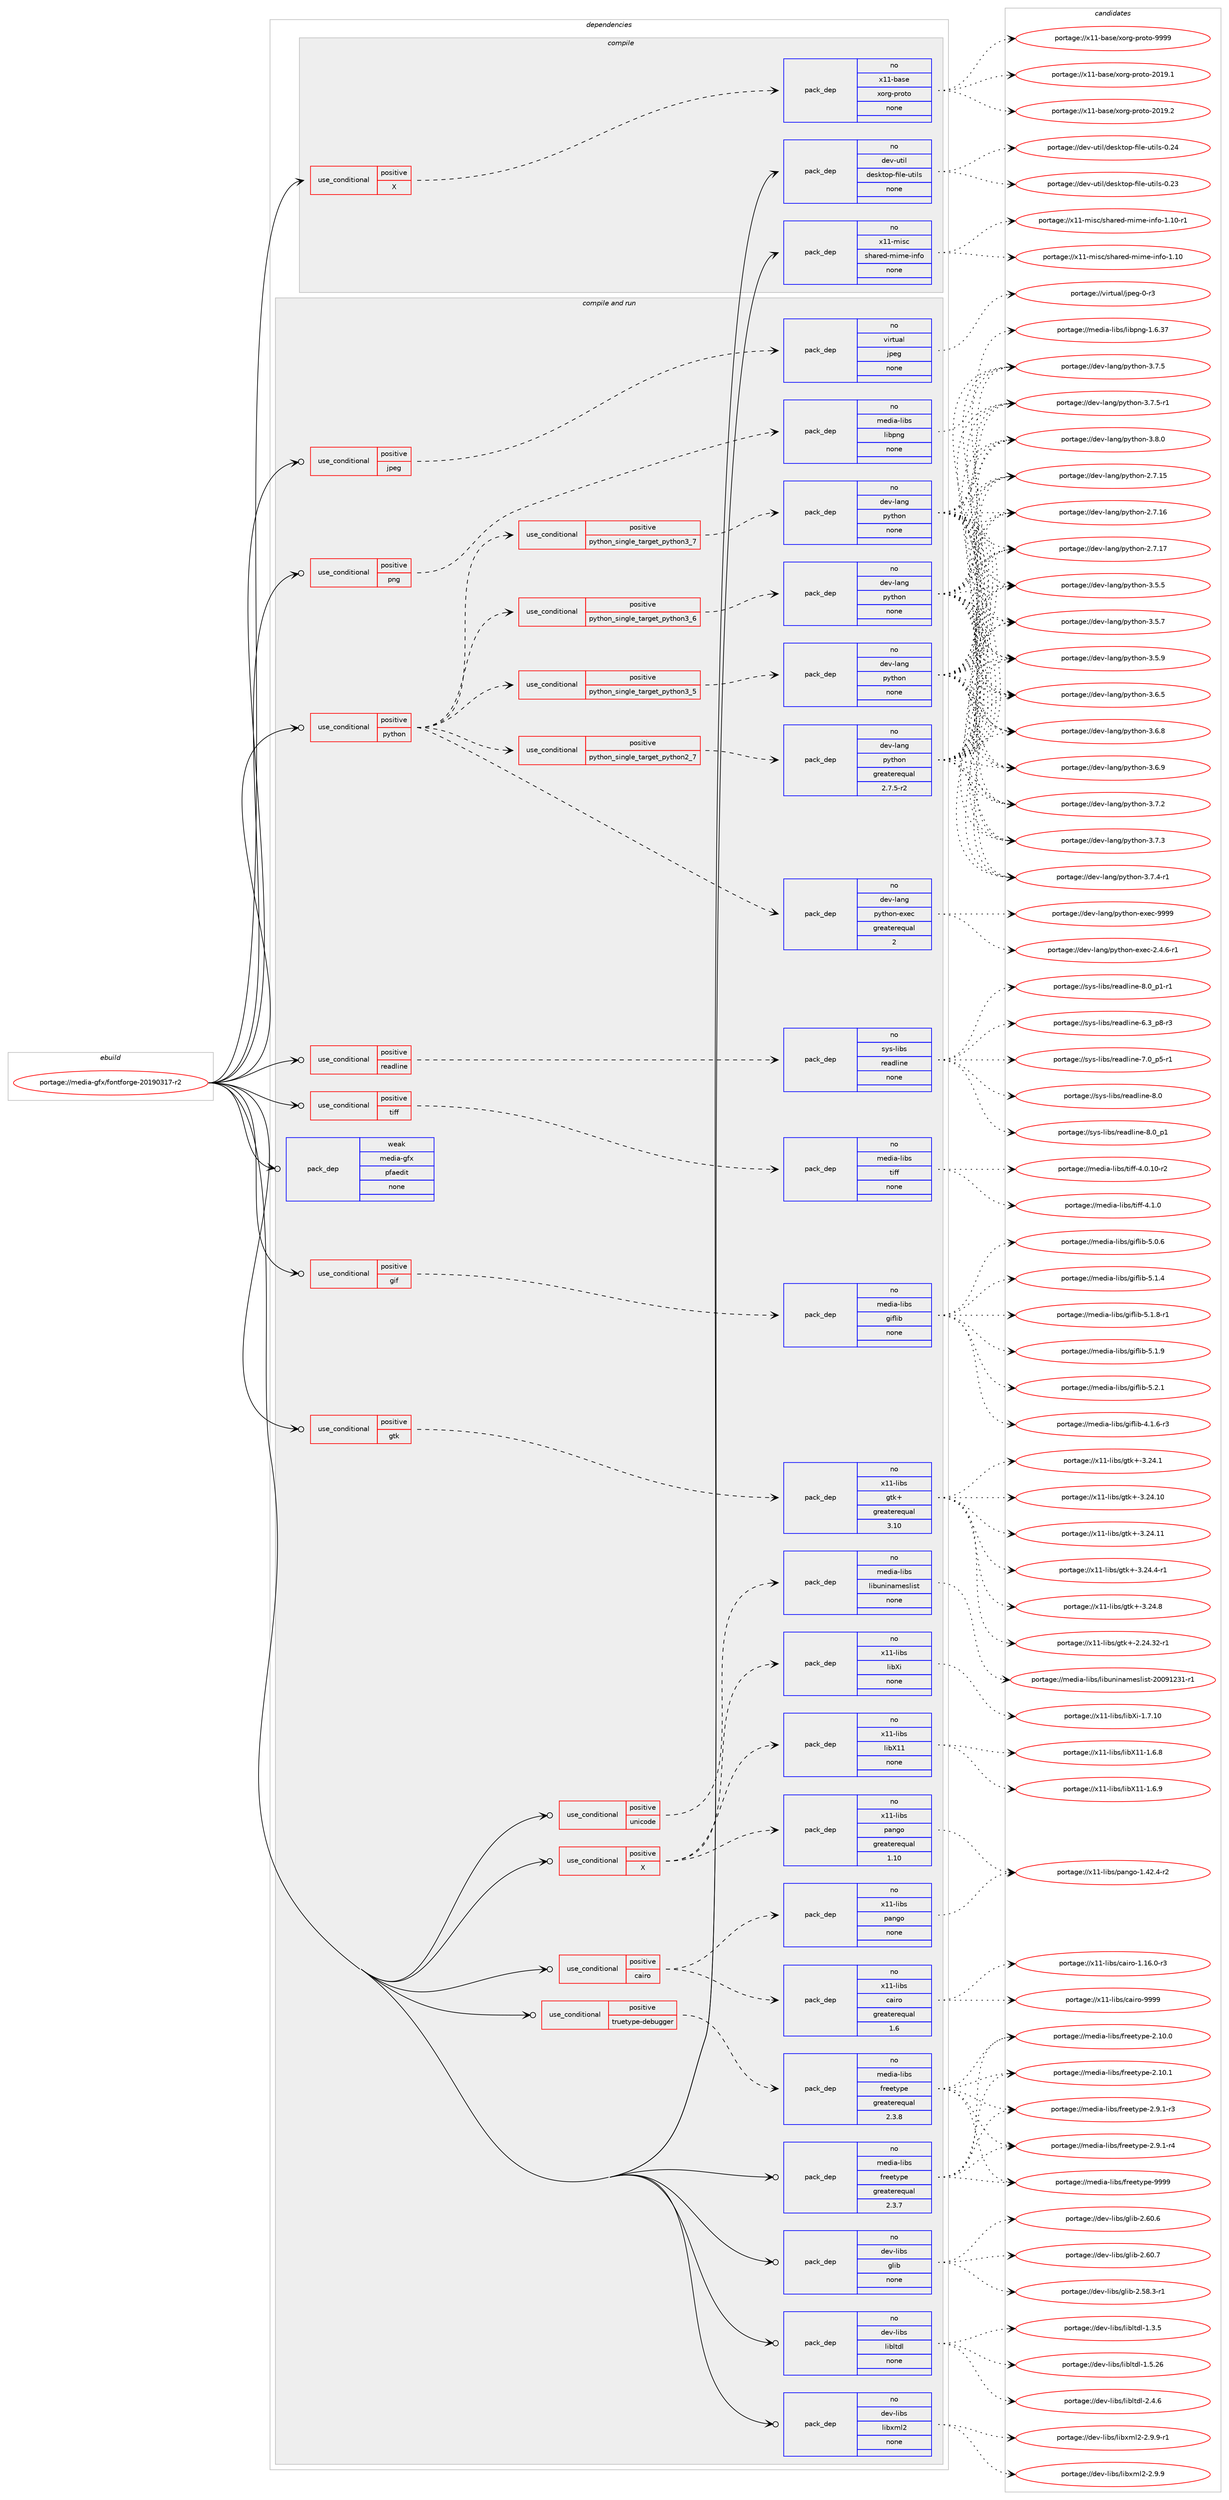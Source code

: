 digraph prolog {

# *************
# Graph options
# *************

newrank=true;
concentrate=true;
compound=true;
graph [rankdir=LR,fontname=Helvetica,fontsize=10,ranksep=1.5];#, ranksep=2.5, nodesep=0.2];
edge  [arrowhead=vee];
node  [fontname=Helvetica,fontsize=10];

# **********
# The ebuild
# **********

subgraph cluster_leftcol {
color=gray;
rank=same;
label=<<i>ebuild</i>>;
id [label="portage://media-gfx/fontforge-20190317-r2", color=red, width=4, href="../media-gfx/fontforge-20190317-r2.svg"];
}

# ****************
# The dependencies
# ****************

subgraph cluster_midcol {
color=gray;
label=<<i>dependencies</i>>;
subgraph cluster_compile {
fillcolor="#eeeeee";
style=filled;
label=<<i>compile</i>>;
subgraph cond78165 {
dependency312455 [label=<<TABLE BORDER="0" CELLBORDER="1" CELLSPACING="0" CELLPADDING="4"><TR><TD ROWSPAN="3" CELLPADDING="10">use_conditional</TD></TR><TR><TD>positive</TD></TR><TR><TD>X</TD></TR></TABLE>>, shape=none, color=red];
subgraph pack229246 {
dependency312456 [label=<<TABLE BORDER="0" CELLBORDER="1" CELLSPACING="0" CELLPADDING="4" WIDTH="220"><TR><TD ROWSPAN="6" CELLPADDING="30">pack_dep</TD></TR><TR><TD WIDTH="110">no</TD></TR><TR><TD>x11-base</TD></TR><TR><TD>xorg-proto</TD></TR><TR><TD>none</TD></TR><TR><TD></TD></TR></TABLE>>, shape=none, color=blue];
}
dependency312455:e -> dependency312456:w [weight=20,style="dashed",arrowhead="vee"];
}
id:e -> dependency312455:w [weight=20,style="solid",arrowhead="vee"];
subgraph pack229247 {
dependency312457 [label=<<TABLE BORDER="0" CELLBORDER="1" CELLSPACING="0" CELLPADDING="4" WIDTH="220"><TR><TD ROWSPAN="6" CELLPADDING="30">pack_dep</TD></TR><TR><TD WIDTH="110">no</TD></TR><TR><TD>dev-util</TD></TR><TR><TD>desktop-file-utils</TD></TR><TR><TD>none</TD></TR><TR><TD></TD></TR></TABLE>>, shape=none, color=blue];
}
id:e -> dependency312457:w [weight=20,style="solid",arrowhead="vee"];
subgraph pack229248 {
dependency312458 [label=<<TABLE BORDER="0" CELLBORDER="1" CELLSPACING="0" CELLPADDING="4" WIDTH="220"><TR><TD ROWSPAN="6" CELLPADDING="30">pack_dep</TD></TR><TR><TD WIDTH="110">no</TD></TR><TR><TD>x11-misc</TD></TR><TR><TD>shared-mime-info</TD></TR><TR><TD>none</TD></TR><TR><TD></TD></TR></TABLE>>, shape=none, color=blue];
}
id:e -> dependency312458:w [weight=20,style="solid",arrowhead="vee"];
}
subgraph cluster_compileandrun {
fillcolor="#eeeeee";
style=filled;
label=<<i>compile and run</i>>;
subgraph cond78166 {
dependency312459 [label=<<TABLE BORDER="0" CELLBORDER="1" CELLSPACING="0" CELLPADDING="4"><TR><TD ROWSPAN="3" CELLPADDING="10">use_conditional</TD></TR><TR><TD>positive</TD></TR><TR><TD>X</TD></TR></TABLE>>, shape=none, color=red];
subgraph pack229249 {
dependency312460 [label=<<TABLE BORDER="0" CELLBORDER="1" CELLSPACING="0" CELLPADDING="4" WIDTH="220"><TR><TD ROWSPAN="6" CELLPADDING="30">pack_dep</TD></TR><TR><TD WIDTH="110">no</TD></TR><TR><TD>x11-libs</TD></TR><TR><TD>libX11</TD></TR><TR><TD>none</TD></TR><TR><TD></TD></TR></TABLE>>, shape=none, color=blue];
}
dependency312459:e -> dependency312460:w [weight=20,style="dashed",arrowhead="vee"];
subgraph pack229250 {
dependency312461 [label=<<TABLE BORDER="0" CELLBORDER="1" CELLSPACING="0" CELLPADDING="4" WIDTH="220"><TR><TD ROWSPAN="6" CELLPADDING="30">pack_dep</TD></TR><TR><TD WIDTH="110">no</TD></TR><TR><TD>x11-libs</TD></TR><TR><TD>libXi</TD></TR><TR><TD>none</TD></TR><TR><TD></TD></TR></TABLE>>, shape=none, color=blue];
}
dependency312459:e -> dependency312461:w [weight=20,style="dashed",arrowhead="vee"];
subgraph pack229251 {
dependency312462 [label=<<TABLE BORDER="0" CELLBORDER="1" CELLSPACING="0" CELLPADDING="4" WIDTH="220"><TR><TD ROWSPAN="6" CELLPADDING="30">pack_dep</TD></TR><TR><TD WIDTH="110">no</TD></TR><TR><TD>x11-libs</TD></TR><TR><TD>pango</TD></TR><TR><TD>greaterequal</TD></TR><TR><TD>1.10</TD></TR></TABLE>>, shape=none, color=blue];
}
dependency312459:e -> dependency312462:w [weight=20,style="dashed",arrowhead="vee"];
}
id:e -> dependency312459:w [weight=20,style="solid",arrowhead="odotvee"];
subgraph cond78167 {
dependency312463 [label=<<TABLE BORDER="0" CELLBORDER="1" CELLSPACING="0" CELLPADDING="4"><TR><TD ROWSPAN="3" CELLPADDING="10">use_conditional</TD></TR><TR><TD>positive</TD></TR><TR><TD>cairo</TD></TR></TABLE>>, shape=none, color=red];
subgraph pack229252 {
dependency312464 [label=<<TABLE BORDER="0" CELLBORDER="1" CELLSPACING="0" CELLPADDING="4" WIDTH="220"><TR><TD ROWSPAN="6" CELLPADDING="30">pack_dep</TD></TR><TR><TD WIDTH="110">no</TD></TR><TR><TD>x11-libs</TD></TR><TR><TD>cairo</TD></TR><TR><TD>greaterequal</TD></TR><TR><TD>1.6</TD></TR></TABLE>>, shape=none, color=blue];
}
dependency312463:e -> dependency312464:w [weight=20,style="dashed",arrowhead="vee"];
subgraph pack229253 {
dependency312465 [label=<<TABLE BORDER="0" CELLBORDER="1" CELLSPACING="0" CELLPADDING="4" WIDTH="220"><TR><TD ROWSPAN="6" CELLPADDING="30">pack_dep</TD></TR><TR><TD WIDTH="110">no</TD></TR><TR><TD>x11-libs</TD></TR><TR><TD>pango</TD></TR><TR><TD>none</TD></TR><TR><TD></TD></TR></TABLE>>, shape=none, color=blue];
}
dependency312463:e -> dependency312465:w [weight=20,style="dashed",arrowhead="vee"];
}
id:e -> dependency312463:w [weight=20,style="solid",arrowhead="odotvee"];
subgraph cond78168 {
dependency312466 [label=<<TABLE BORDER="0" CELLBORDER="1" CELLSPACING="0" CELLPADDING="4"><TR><TD ROWSPAN="3" CELLPADDING="10">use_conditional</TD></TR><TR><TD>positive</TD></TR><TR><TD>gif</TD></TR></TABLE>>, shape=none, color=red];
subgraph pack229254 {
dependency312467 [label=<<TABLE BORDER="0" CELLBORDER="1" CELLSPACING="0" CELLPADDING="4" WIDTH="220"><TR><TD ROWSPAN="6" CELLPADDING="30">pack_dep</TD></TR><TR><TD WIDTH="110">no</TD></TR><TR><TD>media-libs</TD></TR><TR><TD>giflib</TD></TR><TR><TD>none</TD></TR><TR><TD></TD></TR></TABLE>>, shape=none, color=blue];
}
dependency312466:e -> dependency312467:w [weight=20,style="dashed",arrowhead="vee"];
}
id:e -> dependency312466:w [weight=20,style="solid",arrowhead="odotvee"];
subgraph cond78169 {
dependency312468 [label=<<TABLE BORDER="0" CELLBORDER="1" CELLSPACING="0" CELLPADDING="4"><TR><TD ROWSPAN="3" CELLPADDING="10">use_conditional</TD></TR><TR><TD>positive</TD></TR><TR><TD>gtk</TD></TR></TABLE>>, shape=none, color=red];
subgraph pack229255 {
dependency312469 [label=<<TABLE BORDER="0" CELLBORDER="1" CELLSPACING="0" CELLPADDING="4" WIDTH="220"><TR><TD ROWSPAN="6" CELLPADDING="30">pack_dep</TD></TR><TR><TD WIDTH="110">no</TD></TR><TR><TD>x11-libs</TD></TR><TR><TD>gtk+</TD></TR><TR><TD>greaterequal</TD></TR><TR><TD>3.10</TD></TR></TABLE>>, shape=none, color=blue];
}
dependency312468:e -> dependency312469:w [weight=20,style="dashed",arrowhead="vee"];
}
id:e -> dependency312468:w [weight=20,style="solid",arrowhead="odotvee"];
subgraph cond78170 {
dependency312470 [label=<<TABLE BORDER="0" CELLBORDER="1" CELLSPACING="0" CELLPADDING="4"><TR><TD ROWSPAN="3" CELLPADDING="10">use_conditional</TD></TR><TR><TD>positive</TD></TR><TR><TD>jpeg</TD></TR></TABLE>>, shape=none, color=red];
subgraph pack229256 {
dependency312471 [label=<<TABLE BORDER="0" CELLBORDER="1" CELLSPACING="0" CELLPADDING="4" WIDTH="220"><TR><TD ROWSPAN="6" CELLPADDING="30">pack_dep</TD></TR><TR><TD WIDTH="110">no</TD></TR><TR><TD>virtual</TD></TR><TR><TD>jpeg</TD></TR><TR><TD>none</TD></TR><TR><TD></TD></TR></TABLE>>, shape=none, color=blue];
}
dependency312470:e -> dependency312471:w [weight=20,style="dashed",arrowhead="vee"];
}
id:e -> dependency312470:w [weight=20,style="solid",arrowhead="odotvee"];
subgraph cond78171 {
dependency312472 [label=<<TABLE BORDER="0" CELLBORDER="1" CELLSPACING="0" CELLPADDING="4"><TR><TD ROWSPAN="3" CELLPADDING="10">use_conditional</TD></TR><TR><TD>positive</TD></TR><TR><TD>png</TD></TR></TABLE>>, shape=none, color=red];
subgraph pack229257 {
dependency312473 [label=<<TABLE BORDER="0" CELLBORDER="1" CELLSPACING="0" CELLPADDING="4" WIDTH="220"><TR><TD ROWSPAN="6" CELLPADDING="30">pack_dep</TD></TR><TR><TD WIDTH="110">no</TD></TR><TR><TD>media-libs</TD></TR><TR><TD>libpng</TD></TR><TR><TD>none</TD></TR><TR><TD></TD></TR></TABLE>>, shape=none, color=blue];
}
dependency312472:e -> dependency312473:w [weight=20,style="dashed",arrowhead="vee"];
}
id:e -> dependency312472:w [weight=20,style="solid",arrowhead="odotvee"];
subgraph cond78172 {
dependency312474 [label=<<TABLE BORDER="0" CELLBORDER="1" CELLSPACING="0" CELLPADDING="4"><TR><TD ROWSPAN="3" CELLPADDING="10">use_conditional</TD></TR><TR><TD>positive</TD></TR><TR><TD>python</TD></TR></TABLE>>, shape=none, color=red];
subgraph cond78173 {
dependency312475 [label=<<TABLE BORDER="0" CELLBORDER="1" CELLSPACING="0" CELLPADDING="4"><TR><TD ROWSPAN="3" CELLPADDING="10">use_conditional</TD></TR><TR><TD>positive</TD></TR><TR><TD>python_single_target_python2_7</TD></TR></TABLE>>, shape=none, color=red];
subgraph pack229258 {
dependency312476 [label=<<TABLE BORDER="0" CELLBORDER="1" CELLSPACING="0" CELLPADDING="4" WIDTH="220"><TR><TD ROWSPAN="6" CELLPADDING="30">pack_dep</TD></TR><TR><TD WIDTH="110">no</TD></TR><TR><TD>dev-lang</TD></TR><TR><TD>python</TD></TR><TR><TD>greaterequal</TD></TR><TR><TD>2.7.5-r2</TD></TR></TABLE>>, shape=none, color=blue];
}
dependency312475:e -> dependency312476:w [weight=20,style="dashed",arrowhead="vee"];
}
dependency312474:e -> dependency312475:w [weight=20,style="dashed",arrowhead="vee"];
subgraph cond78174 {
dependency312477 [label=<<TABLE BORDER="0" CELLBORDER="1" CELLSPACING="0" CELLPADDING="4"><TR><TD ROWSPAN="3" CELLPADDING="10">use_conditional</TD></TR><TR><TD>positive</TD></TR><TR><TD>python_single_target_python3_5</TD></TR></TABLE>>, shape=none, color=red];
subgraph pack229259 {
dependency312478 [label=<<TABLE BORDER="0" CELLBORDER="1" CELLSPACING="0" CELLPADDING="4" WIDTH="220"><TR><TD ROWSPAN="6" CELLPADDING="30">pack_dep</TD></TR><TR><TD WIDTH="110">no</TD></TR><TR><TD>dev-lang</TD></TR><TR><TD>python</TD></TR><TR><TD>none</TD></TR><TR><TD></TD></TR></TABLE>>, shape=none, color=blue];
}
dependency312477:e -> dependency312478:w [weight=20,style="dashed",arrowhead="vee"];
}
dependency312474:e -> dependency312477:w [weight=20,style="dashed",arrowhead="vee"];
subgraph cond78175 {
dependency312479 [label=<<TABLE BORDER="0" CELLBORDER="1" CELLSPACING="0" CELLPADDING="4"><TR><TD ROWSPAN="3" CELLPADDING="10">use_conditional</TD></TR><TR><TD>positive</TD></TR><TR><TD>python_single_target_python3_6</TD></TR></TABLE>>, shape=none, color=red];
subgraph pack229260 {
dependency312480 [label=<<TABLE BORDER="0" CELLBORDER="1" CELLSPACING="0" CELLPADDING="4" WIDTH="220"><TR><TD ROWSPAN="6" CELLPADDING="30">pack_dep</TD></TR><TR><TD WIDTH="110">no</TD></TR><TR><TD>dev-lang</TD></TR><TR><TD>python</TD></TR><TR><TD>none</TD></TR><TR><TD></TD></TR></TABLE>>, shape=none, color=blue];
}
dependency312479:e -> dependency312480:w [weight=20,style="dashed",arrowhead="vee"];
}
dependency312474:e -> dependency312479:w [weight=20,style="dashed",arrowhead="vee"];
subgraph cond78176 {
dependency312481 [label=<<TABLE BORDER="0" CELLBORDER="1" CELLSPACING="0" CELLPADDING="4"><TR><TD ROWSPAN="3" CELLPADDING="10">use_conditional</TD></TR><TR><TD>positive</TD></TR><TR><TD>python_single_target_python3_7</TD></TR></TABLE>>, shape=none, color=red];
subgraph pack229261 {
dependency312482 [label=<<TABLE BORDER="0" CELLBORDER="1" CELLSPACING="0" CELLPADDING="4" WIDTH="220"><TR><TD ROWSPAN="6" CELLPADDING="30">pack_dep</TD></TR><TR><TD WIDTH="110">no</TD></TR><TR><TD>dev-lang</TD></TR><TR><TD>python</TD></TR><TR><TD>none</TD></TR><TR><TD></TD></TR></TABLE>>, shape=none, color=blue];
}
dependency312481:e -> dependency312482:w [weight=20,style="dashed",arrowhead="vee"];
}
dependency312474:e -> dependency312481:w [weight=20,style="dashed",arrowhead="vee"];
subgraph pack229262 {
dependency312483 [label=<<TABLE BORDER="0" CELLBORDER="1" CELLSPACING="0" CELLPADDING="4" WIDTH="220"><TR><TD ROWSPAN="6" CELLPADDING="30">pack_dep</TD></TR><TR><TD WIDTH="110">no</TD></TR><TR><TD>dev-lang</TD></TR><TR><TD>python-exec</TD></TR><TR><TD>greaterequal</TD></TR><TR><TD>2</TD></TR></TABLE>>, shape=none, color=blue];
}
dependency312474:e -> dependency312483:w [weight=20,style="dashed",arrowhead="vee"];
}
id:e -> dependency312474:w [weight=20,style="solid",arrowhead="odotvee"];
subgraph cond78177 {
dependency312484 [label=<<TABLE BORDER="0" CELLBORDER="1" CELLSPACING="0" CELLPADDING="4"><TR><TD ROWSPAN="3" CELLPADDING="10">use_conditional</TD></TR><TR><TD>positive</TD></TR><TR><TD>readline</TD></TR></TABLE>>, shape=none, color=red];
subgraph pack229263 {
dependency312485 [label=<<TABLE BORDER="0" CELLBORDER="1" CELLSPACING="0" CELLPADDING="4" WIDTH="220"><TR><TD ROWSPAN="6" CELLPADDING="30">pack_dep</TD></TR><TR><TD WIDTH="110">no</TD></TR><TR><TD>sys-libs</TD></TR><TR><TD>readline</TD></TR><TR><TD>none</TD></TR><TR><TD></TD></TR></TABLE>>, shape=none, color=blue];
}
dependency312484:e -> dependency312485:w [weight=20,style="dashed",arrowhead="vee"];
}
id:e -> dependency312484:w [weight=20,style="solid",arrowhead="odotvee"];
subgraph cond78178 {
dependency312486 [label=<<TABLE BORDER="0" CELLBORDER="1" CELLSPACING="0" CELLPADDING="4"><TR><TD ROWSPAN="3" CELLPADDING="10">use_conditional</TD></TR><TR><TD>positive</TD></TR><TR><TD>tiff</TD></TR></TABLE>>, shape=none, color=red];
subgraph pack229264 {
dependency312487 [label=<<TABLE BORDER="0" CELLBORDER="1" CELLSPACING="0" CELLPADDING="4" WIDTH="220"><TR><TD ROWSPAN="6" CELLPADDING="30">pack_dep</TD></TR><TR><TD WIDTH="110">no</TD></TR><TR><TD>media-libs</TD></TR><TR><TD>tiff</TD></TR><TR><TD>none</TD></TR><TR><TD></TD></TR></TABLE>>, shape=none, color=blue];
}
dependency312486:e -> dependency312487:w [weight=20,style="dashed",arrowhead="vee"];
}
id:e -> dependency312486:w [weight=20,style="solid",arrowhead="odotvee"];
subgraph cond78179 {
dependency312488 [label=<<TABLE BORDER="0" CELLBORDER="1" CELLSPACING="0" CELLPADDING="4"><TR><TD ROWSPAN="3" CELLPADDING="10">use_conditional</TD></TR><TR><TD>positive</TD></TR><TR><TD>truetype-debugger</TD></TR></TABLE>>, shape=none, color=red];
subgraph pack229265 {
dependency312489 [label=<<TABLE BORDER="0" CELLBORDER="1" CELLSPACING="0" CELLPADDING="4" WIDTH="220"><TR><TD ROWSPAN="6" CELLPADDING="30">pack_dep</TD></TR><TR><TD WIDTH="110">no</TD></TR><TR><TD>media-libs</TD></TR><TR><TD>freetype</TD></TR><TR><TD>greaterequal</TD></TR><TR><TD>2.3.8</TD></TR></TABLE>>, shape=none, color=blue];
}
dependency312488:e -> dependency312489:w [weight=20,style="dashed",arrowhead="vee"];
}
id:e -> dependency312488:w [weight=20,style="solid",arrowhead="odotvee"];
subgraph cond78180 {
dependency312490 [label=<<TABLE BORDER="0" CELLBORDER="1" CELLSPACING="0" CELLPADDING="4"><TR><TD ROWSPAN="3" CELLPADDING="10">use_conditional</TD></TR><TR><TD>positive</TD></TR><TR><TD>unicode</TD></TR></TABLE>>, shape=none, color=red];
subgraph pack229266 {
dependency312491 [label=<<TABLE BORDER="0" CELLBORDER="1" CELLSPACING="0" CELLPADDING="4" WIDTH="220"><TR><TD ROWSPAN="6" CELLPADDING="30">pack_dep</TD></TR><TR><TD WIDTH="110">no</TD></TR><TR><TD>media-libs</TD></TR><TR><TD>libuninameslist</TD></TR><TR><TD>none</TD></TR><TR><TD></TD></TR></TABLE>>, shape=none, color=blue];
}
dependency312490:e -> dependency312491:w [weight=20,style="dashed",arrowhead="vee"];
}
id:e -> dependency312490:w [weight=20,style="solid",arrowhead="odotvee"];
subgraph pack229267 {
dependency312492 [label=<<TABLE BORDER="0" CELLBORDER="1" CELLSPACING="0" CELLPADDING="4" WIDTH="220"><TR><TD ROWSPAN="6" CELLPADDING="30">pack_dep</TD></TR><TR><TD WIDTH="110">no</TD></TR><TR><TD>dev-libs</TD></TR><TR><TD>glib</TD></TR><TR><TD>none</TD></TR><TR><TD></TD></TR></TABLE>>, shape=none, color=blue];
}
id:e -> dependency312492:w [weight=20,style="solid",arrowhead="odotvee"];
subgraph pack229268 {
dependency312493 [label=<<TABLE BORDER="0" CELLBORDER="1" CELLSPACING="0" CELLPADDING="4" WIDTH="220"><TR><TD ROWSPAN="6" CELLPADDING="30">pack_dep</TD></TR><TR><TD WIDTH="110">no</TD></TR><TR><TD>dev-libs</TD></TR><TR><TD>libltdl</TD></TR><TR><TD>none</TD></TR><TR><TD></TD></TR></TABLE>>, shape=none, color=blue];
}
id:e -> dependency312493:w [weight=20,style="solid",arrowhead="odotvee"];
subgraph pack229269 {
dependency312494 [label=<<TABLE BORDER="0" CELLBORDER="1" CELLSPACING="0" CELLPADDING="4" WIDTH="220"><TR><TD ROWSPAN="6" CELLPADDING="30">pack_dep</TD></TR><TR><TD WIDTH="110">no</TD></TR><TR><TD>dev-libs</TD></TR><TR><TD>libxml2</TD></TR><TR><TD>none</TD></TR><TR><TD></TD></TR></TABLE>>, shape=none, color=blue];
}
id:e -> dependency312494:w [weight=20,style="solid",arrowhead="odotvee"];
subgraph pack229270 {
dependency312495 [label=<<TABLE BORDER="0" CELLBORDER="1" CELLSPACING="0" CELLPADDING="4" WIDTH="220"><TR><TD ROWSPAN="6" CELLPADDING="30">pack_dep</TD></TR><TR><TD WIDTH="110">no</TD></TR><TR><TD>media-libs</TD></TR><TR><TD>freetype</TD></TR><TR><TD>greaterequal</TD></TR><TR><TD>2.3.7</TD></TR></TABLE>>, shape=none, color=blue];
}
id:e -> dependency312495:w [weight=20,style="solid",arrowhead="odotvee"];
subgraph pack229271 {
dependency312496 [label=<<TABLE BORDER="0" CELLBORDER="1" CELLSPACING="0" CELLPADDING="4" WIDTH="220"><TR><TD ROWSPAN="6" CELLPADDING="30">pack_dep</TD></TR><TR><TD WIDTH="110">weak</TD></TR><TR><TD>media-gfx</TD></TR><TR><TD>pfaedit</TD></TR><TR><TD>none</TD></TR><TR><TD></TD></TR></TABLE>>, shape=none, color=blue];
}
id:e -> dependency312496:w [weight=20,style="solid",arrowhead="odotvee"];
}
subgraph cluster_run {
fillcolor="#eeeeee";
style=filled;
label=<<i>run</i>>;
}
}

# **************
# The candidates
# **************

subgraph cluster_choices {
rank=same;
color=gray;
label=<<i>candidates</i>>;

subgraph choice229246 {
color=black;
nodesep=1;
choiceportage1204949459897115101471201111141034511211411111611145504849574649 [label="portage://x11-base/xorg-proto-2019.1", color=red, width=4,href="../x11-base/xorg-proto-2019.1.svg"];
choiceportage1204949459897115101471201111141034511211411111611145504849574650 [label="portage://x11-base/xorg-proto-2019.2", color=red, width=4,href="../x11-base/xorg-proto-2019.2.svg"];
choiceportage120494945989711510147120111114103451121141111161114557575757 [label="portage://x11-base/xorg-proto-9999", color=red, width=4,href="../x11-base/xorg-proto-9999.svg"];
dependency312456:e -> choiceportage1204949459897115101471201111141034511211411111611145504849574649:w [style=dotted,weight="100"];
dependency312456:e -> choiceportage1204949459897115101471201111141034511211411111611145504849574650:w [style=dotted,weight="100"];
dependency312456:e -> choiceportage120494945989711510147120111114103451121141111161114557575757:w [style=dotted,weight="100"];
}
subgraph choice229247 {
color=black;
nodesep=1;
choiceportage100101118451171161051084710010111510711611111245102105108101451171161051081154548465051 [label="portage://dev-util/desktop-file-utils-0.23", color=red, width=4,href="../dev-util/desktop-file-utils-0.23.svg"];
choiceportage100101118451171161051084710010111510711611111245102105108101451171161051081154548465052 [label="portage://dev-util/desktop-file-utils-0.24", color=red, width=4,href="../dev-util/desktop-file-utils-0.24.svg"];
dependency312457:e -> choiceportage100101118451171161051084710010111510711611111245102105108101451171161051081154548465051:w [style=dotted,weight="100"];
dependency312457:e -> choiceportage100101118451171161051084710010111510711611111245102105108101451171161051081154548465052:w [style=dotted,weight="100"];
}
subgraph choice229248 {
color=black;
nodesep=1;
choiceportage12049494510910511599471151049711410110045109105109101451051101021114549464948 [label="portage://x11-misc/shared-mime-info-1.10", color=red, width=4,href="../x11-misc/shared-mime-info-1.10.svg"];
choiceportage120494945109105115994711510497114101100451091051091014510511010211145494649484511449 [label="portage://x11-misc/shared-mime-info-1.10-r1", color=red, width=4,href="../x11-misc/shared-mime-info-1.10-r1.svg"];
dependency312458:e -> choiceportage12049494510910511599471151049711410110045109105109101451051101021114549464948:w [style=dotted,weight="100"];
dependency312458:e -> choiceportage120494945109105115994711510497114101100451091051091014510511010211145494649484511449:w [style=dotted,weight="100"];
}
subgraph choice229249 {
color=black;
nodesep=1;
choiceportage120494945108105981154710810598884949454946544656 [label="portage://x11-libs/libX11-1.6.8", color=red, width=4,href="../x11-libs/libX11-1.6.8.svg"];
choiceportage120494945108105981154710810598884949454946544657 [label="portage://x11-libs/libX11-1.6.9", color=red, width=4,href="../x11-libs/libX11-1.6.9.svg"];
dependency312460:e -> choiceportage120494945108105981154710810598884949454946544656:w [style=dotted,weight="100"];
dependency312460:e -> choiceportage120494945108105981154710810598884949454946544657:w [style=dotted,weight="100"];
}
subgraph choice229250 {
color=black;
nodesep=1;
choiceportage1204949451081059811547108105988810545494655464948 [label="portage://x11-libs/libXi-1.7.10", color=red, width=4,href="../x11-libs/libXi-1.7.10.svg"];
dependency312461:e -> choiceportage1204949451081059811547108105988810545494655464948:w [style=dotted,weight="100"];
}
subgraph choice229251 {
color=black;
nodesep=1;
choiceportage120494945108105981154711297110103111454946525046524511450 [label="portage://x11-libs/pango-1.42.4-r2", color=red, width=4,href="../x11-libs/pango-1.42.4-r2.svg"];
dependency312462:e -> choiceportage120494945108105981154711297110103111454946525046524511450:w [style=dotted,weight="100"];
}
subgraph choice229252 {
color=black;
nodesep=1;
choiceportage12049494510810598115479997105114111454946495446484511451 [label="portage://x11-libs/cairo-1.16.0-r3", color=red, width=4,href="../x11-libs/cairo-1.16.0-r3.svg"];
choiceportage120494945108105981154799971051141114557575757 [label="portage://x11-libs/cairo-9999", color=red, width=4,href="../x11-libs/cairo-9999.svg"];
dependency312464:e -> choiceportage12049494510810598115479997105114111454946495446484511451:w [style=dotted,weight="100"];
dependency312464:e -> choiceportage120494945108105981154799971051141114557575757:w [style=dotted,weight="100"];
}
subgraph choice229253 {
color=black;
nodesep=1;
choiceportage120494945108105981154711297110103111454946525046524511450 [label="portage://x11-libs/pango-1.42.4-r2", color=red, width=4,href="../x11-libs/pango-1.42.4-r2.svg"];
dependency312465:e -> choiceportage120494945108105981154711297110103111454946525046524511450:w [style=dotted,weight="100"];
}
subgraph choice229254 {
color=black;
nodesep=1;
choiceportage10910110010597451081059811547103105102108105984552464946544511451 [label="portage://media-libs/giflib-4.1.6-r3", color=red, width=4,href="../media-libs/giflib-4.1.6-r3.svg"];
choiceportage1091011001059745108105981154710310510210810598455346484654 [label="portage://media-libs/giflib-5.0.6", color=red, width=4,href="../media-libs/giflib-5.0.6.svg"];
choiceportage1091011001059745108105981154710310510210810598455346494652 [label="portage://media-libs/giflib-5.1.4", color=red, width=4,href="../media-libs/giflib-5.1.4.svg"];
choiceportage10910110010597451081059811547103105102108105984553464946564511449 [label="portage://media-libs/giflib-5.1.8-r1", color=red, width=4,href="../media-libs/giflib-5.1.8-r1.svg"];
choiceportage1091011001059745108105981154710310510210810598455346494657 [label="portage://media-libs/giflib-5.1.9", color=red, width=4,href="../media-libs/giflib-5.1.9.svg"];
choiceportage1091011001059745108105981154710310510210810598455346504649 [label="portage://media-libs/giflib-5.2.1", color=red, width=4,href="../media-libs/giflib-5.2.1.svg"];
dependency312467:e -> choiceportage10910110010597451081059811547103105102108105984552464946544511451:w [style=dotted,weight="100"];
dependency312467:e -> choiceportage1091011001059745108105981154710310510210810598455346484654:w [style=dotted,weight="100"];
dependency312467:e -> choiceportage1091011001059745108105981154710310510210810598455346494652:w [style=dotted,weight="100"];
dependency312467:e -> choiceportage10910110010597451081059811547103105102108105984553464946564511449:w [style=dotted,weight="100"];
dependency312467:e -> choiceportage1091011001059745108105981154710310510210810598455346494657:w [style=dotted,weight="100"];
dependency312467:e -> choiceportage1091011001059745108105981154710310510210810598455346504649:w [style=dotted,weight="100"];
}
subgraph choice229255 {
color=black;
nodesep=1;
choiceportage12049494510810598115471031161074345504650524651504511449 [label="portage://x11-libs/gtk+-2.24.32-r1", color=red, width=4,href="../x11-libs/gtk+-2.24.32-r1.svg"];
choiceportage12049494510810598115471031161074345514650524649 [label="portage://x11-libs/gtk+-3.24.1", color=red, width=4,href="../x11-libs/gtk+-3.24.1.svg"];
choiceportage1204949451081059811547103116107434551465052464948 [label="portage://x11-libs/gtk+-3.24.10", color=red, width=4,href="../x11-libs/gtk+-3.24.10.svg"];
choiceportage1204949451081059811547103116107434551465052464949 [label="portage://x11-libs/gtk+-3.24.11", color=red, width=4,href="../x11-libs/gtk+-3.24.11.svg"];
choiceportage120494945108105981154710311610743455146505246524511449 [label="portage://x11-libs/gtk+-3.24.4-r1", color=red, width=4,href="../x11-libs/gtk+-3.24.4-r1.svg"];
choiceportage12049494510810598115471031161074345514650524656 [label="portage://x11-libs/gtk+-3.24.8", color=red, width=4,href="../x11-libs/gtk+-3.24.8.svg"];
dependency312469:e -> choiceportage12049494510810598115471031161074345504650524651504511449:w [style=dotted,weight="100"];
dependency312469:e -> choiceportage12049494510810598115471031161074345514650524649:w [style=dotted,weight="100"];
dependency312469:e -> choiceportage1204949451081059811547103116107434551465052464948:w [style=dotted,weight="100"];
dependency312469:e -> choiceportage1204949451081059811547103116107434551465052464949:w [style=dotted,weight="100"];
dependency312469:e -> choiceportage120494945108105981154710311610743455146505246524511449:w [style=dotted,weight="100"];
dependency312469:e -> choiceportage12049494510810598115471031161074345514650524656:w [style=dotted,weight="100"];
}
subgraph choice229256 {
color=black;
nodesep=1;
choiceportage118105114116117971084710611210110345484511451 [label="portage://virtual/jpeg-0-r3", color=red, width=4,href="../virtual/jpeg-0-r3.svg"];
dependency312471:e -> choiceportage118105114116117971084710611210110345484511451:w [style=dotted,weight="100"];
}
subgraph choice229257 {
color=black;
nodesep=1;
choiceportage109101100105974510810598115471081059811211010345494654465155 [label="portage://media-libs/libpng-1.6.37", color=red, width=4,href="../media-libs/libpng-1.6.37.svg"];
dependency312473:e -> choiceportage109101100105974510810598115471081059811211010345494654465155:w [style=dotted,weight="100"];
}
subgraph choice229258 {
color=black;
nodesep=1;
choiceportage10010111845108971101034711212111610411111045504655464953 [label="portage://dev-lang/python-2.7.15", color=red, width=4,href="../dev-lang/python-2.7.15.svg"];
choiceportage10010111845108971101034711212111610411111045504655464954 [label="portage://dev-lang/python-2.7.16", color=red, width=4,href="../dev-lang/python-2.7.16.svg"];
choiceportage10010111845108971101034711212111610411111045504655464955 [label="portage://dev-lang/python-2.7.17", color=red, width=4,href="../dev-lang/python-2.7.17.svg"];
choiceportage100101118451089711010347112121116104111110455146534653 [label="portage://dev-lang/python-3.5.5", color=red, width=4,href="../dev-lang/python-3.5.5.svg"];
choiceportage100101118451089711010347112121116104111110455146534655 [label="portage://dev-lang/python-3.5.7", color=red, width=4,href="../dev-lang/python-3.5.7.svg"];
choiceportage100101118451089711010347112121116104111110455146534657 [label="portage://dev-lang/python-3.5.9", color=red, width=4,href="../dev-lang/python-3.5.9.svg"];
choiceportage100101118451089711010347112121116104111110455146544653 [label="portage://dev-lang/python-3.6.5", color=red, width=4,href="../dev-lang/python-3.6.5.svg"];
choiceportage100101118451089711010347112121116104111110455146544656 [label="portage://dev-lang/python-3.6.8", color=red, width=4,href="../dev-lang/python-3.6.8.svg"];
choiceportage100101118451089711010347112121116104111110455146544657 [label="portage://dev-lang/python-3.6.9", color=red, width=4,href="../dev-lang/python-3.6.9.svg"];
choiceportage100101118451089711010347112121116104111110455146554650 [label="portage://dev-lang/python-3.7.2", color=red, width=4,href="../dev-lang/python-3.7.2.svg"];
choiceportage100101118451089711010347112121116104111110455146554651 [label="portage://dev-lang/python-3.7.3", color=red, width=4,href="../dev-lang/python-3.7.3.svg"];
choiceportage1001011184510897110103471121211161041111104551465546524511449 [label="portage://dev-lang/python-3.7.4-r1", color=red, width=4,href="../dev-lang/python-3.7.4-r1.svg"];
choiceportage100101118451089711010347112121116104111110455146554653 [label="portage://dev-lang/python-3.7.5", color=red, width=4,href="../dev-lang/python-3.7.5.svg"];
choiceportage1001011184510897110103471121211161041111104551465546534511449 [label="portage://dev-lang/python-3.7.5-r1", color=red, width=4,href="../dev-lang/python-3.7.5-r1.svg"];
choiceportage100101118451089711010347112121116104111110455146564648 [label="portage://dev-lang/python-3.8.0", color=red, width=4,href="../dev-lang/python-3.8.0.svg"];
dependency312476:e -> choiceportage10010111845108971101034711212111610411111045504655464953:w [style=dotted,weight="100"];
dependency312476:e -> choiceportage10010111845108971101034711212111610411111045504655464954:w [style=dotted,weight="100"];
dependency312476:e -> choiceportage10010111845108971101034711212111610411111045504655464955:w [style=dotted,weight="100"];
dependency312476:e -> choiceportage100101118451089711010347112121116104111110455146534653:w [style=dotted,weight="100"];
dependency312476:e -> choiceportage100101118451089711010347112121116104111110455146534655:w [style=dotted,weight="100"];
dependency312476:e -> choiceportage100101118451089711010347112121116104111110455146534657:w [style=dotted,weight="100"];
dependency312476:e -> choiceportage100101118451089711010347112121116104111110455146544653:w [style=dotted,weight="100"];
dependency312476:e -> choiceportage100101118451089711010347112121116104111110455146544656:w [style=dotted,weight="100"];
dependency312476:e -> choiceportage100101118451089711010347112121116104111110455146544657:w [style=dotted,weight="100"];
dependency312476:e -> choiceportage100101118451089711010347112121116104111110455146554650:w [style=dotted,weight="100"];
dependency312476:e -> choiceportage100101118451089711010347112121116104111110455146554651:w [style=dotted,weight="100"];
dependency312476:e -> choiceportage1001011184510897110103471121211161041111104551465546524511449:w [style=dotted,weight="100"];
dependency312476:e -> choiceportage100101118451089711010347112121116104111110455146554653:w [style=dotted,weight="100"];
dependency312476:e -> choiceportage1001011184510897110103471121211161041111104551465546534511449:w [style=dotted,weight="100"];
dependency312476:e -> choiceportage100101118451089711010347112121116104111110455146564648:w [style=dotted,weight="100"];
}
subgraph choice229259 {
color=black;
nodesep=1;
choiceportage10010111845108971101034711212111610411111045504655464953 [label="portage://dev-lang/python-2.7.15", color=red, width=4,href="../dev-lang/python-2.7.15.svg"];
choiceportage10010111845108971101034711212111610411111045504655464954 [label="portage://dev-lang/python-2.7.16", color=red, width=4,href="../dev-lang/python-2.7.16.svg"];
choiceportage10010111845108971101034711212111610411111045504655464955 [label="portage://dev-lang/python-2.7.17", color=red, width=4,href="../dev-lang/python-2.7.17.svg"];
choiceportage100101118451089711010347112121116104111110455146534653 [label="portage://dev-lang/python-3.5.5", color=red, width=4,href="../dev-lang/python-3.5.5.svg"];
choiceportage100101118451089711010347112121116104111110455146534655 [label="portage://dev-lang/python-3.5.7", color=red, width=4,href="../dev-lang/python-3.5.7.svg"];
choiceportage100101118451089711010347112121116104111110455146534657 [label="portage://dev-lang/python-3.5.9", color=red, width=4,href="../dev-lang/python-3.5.9.svg"];
choiceportage100101118451089711010347112121116104111110455146544653 [label="portage://dev-lang/python-3.6.5", color=red, width=4,href="../dev-lang/python-3.6.5.svg"];
choiceportage100101118451089711010347112121116104111110455146544656 [label="portage://dev-lang/python-3.6.8", color=red, width=4,href="../dev-lang/python-3.6.8.svg"];
choiceportage100101118451089711010347112121116104111110455146544657 [label="portage://dev-lang/python-3.6.9", color=red, width=4,href="../dev-lang/python-3.6.9.svg"];
choiceportage100101118451089711010347112121116104111110455146554650 [label="portage://dev-lang/python-3.7.2", color=red, width=4,href="../dev-lang/python-3.7.2.svg"];
choiceportage100101118451089711010347112121116104111110455146554651 [label="portage://dev-lang/python-3.7.3", color=red, width=4,href="../dev-lang/python-3.7.3.svg"];
choiceportage1001011184510897110103471121211161041111104551465546524511449 [label="portage://dev-lang/python-3.7.4-r1", color=red, width=4,href="../dev-lang/python-3.7.4-r1.svg"];
choiceportage100101118451089711010347112121116104111110455146554653 [label="portage://dev-lang/python-3.7.5", color=red, width=4,href="../dev-lang/python-3.7.5.svg"];
choiceportage1001011184510897110103471121211161041111104551465546534511449 [label="portage://dev-lang/python-3.7.5-r1", color=red, width=4,href="../dev-lang/python-3.7.5-r1.svg"];
choiceportage100101118451089711010347112121116104111110455146564648 [label="portage://dev-lang/python-3.8.0", color=red, width=4,href="../dev-lang/python-3.8.0.svg"];
dependency312478:e -> choiceportage10010111845108971101034711212111610411111045504655464953:w [style=dotted,weight="100"];
dependency312478:e -> choiceportage10010111845108971101034711212111610411111045504655464954:w [style=dotted,weight="100"];
dependency312478:e -> choiceportage10010111845108971101034711212111610411111045504655464955:w [style=dotted,weight="100"];
dependency312478:e -> choiceportage100101118451089711010347112121116104111110455146534653:w [style=dotted,weight="100"];
dependency312478:e -> choiceportage100101118451089711010347112121116104111110455146534655:w [style=dotted,weight="100"];
dependency312478:e -> choiceportage100101118451089711010347112121116104111110455146534657:w [style=dotted,weight="100"];
dependency312478:e -> choiceportage100101118451089711010347112121116104111110455146544653:w [style=dotted,weight="100"];
dependency312478:e -> choiceportage100101118451089711010347112121116104111110455146544656:w [style=dotted,weight="100"];
dependency312478:e -> choiceportage100101118451089711010347112121116104111110455146544657:w [style=dotted,weight="100"];
dependency312478:e -> choiceportage100101118451089711010347112121116104111110455146554650:w [style=dotted,weight="100"];
dependency312478:e -> choiceportage100101118451089711010347112121116104111110455146554651:w [style=dotted,weight="100"];
dependency312478:e -> choiceportage1001011184510897110103471121211161041111104551465546524511449:w [style=dotted,weight="100"];
dependency312478:e -> choiceportage100101118451089711010347112121116104111110455146554653:w [style=dotted,weight="100"];
dependency312478:e -> choiceportage1001011184510897110103471121211161041111104551465546534511449:w [style=dotted,weight="100"];
dependency312478:e -> choiceportage100101118451089711010347112121116104111110455146564648:w [style=dotted,weight="100"];
}
subgraph choice229260 {
color=black;
nodesep=1;
choiceportage10010111845108971101034711212111610411111045504655464953 [label="portage://dev-lang/python-2.7.15", color=red, width=4,href="../dev-lang/python-2.7.15.svg"];
choiceportage10010111845108971101034711212111610411111045504655464954 [label="portage://dev-lang/python-2.7.16", color=red, width=4,href="../dev-lang/python-2.7.16.svg"];
choiceportage10010111845108971101034711212111610411111045504655464955 [label="portage://dev-lang/python-2.7.17", color=red, width=4,href="../dev-lang/python-2.7.17.svg"];
choiceportage100101118451089711010347112121116104111110455146534653 [label="portage://dev-lang/python-3.5.5", color=red, width=4,href="../dev-lang/python-3.5.5.svg"];
choiceportage100101118451089711010347112121116104111110455146534655 [label="portage://dev-lang/python-3.5.7", color=red, width=4,href="../dev-lang/python-3.5.7.svg"];
choiceportage100101118451089711010347112121116104111110455146534657 [label="portage://dev-lang/python-3.5.9", color=red, width=4,href="../dev-lang/python-3.5.9.svg"];
choiceportage100101118451089711010347112121116104111110455146544653 [label="portage://dev-lang/python-3.6.5", color=red, width=4,href="../dev-lang/python-3.6.5.svg"];
choiceportage100101118451089711010347112121116104111110455146544656 [label="portage://dev-lang/python-3.6.8", color=red, width=4,href="../dev-lang/python-3.6.8.svg"];
choiceportage100101118451089711010347112121116104111110455146544657 [label="portage://dev-lang/python-3.6.9", color=red, width=4,href="../dev-lang/python-3.6.9.svg"];
choiceportage100101118451089711010347112121116104111110455146554650 [label="portage://dev-lang/python-3.7.2", color=red, width=4,href="../dev-lang/python-3.7.2.svg"];
choiceportage100101118451089711010347112121116104111110455146554651 [label="portage://dev-lang/python-3.7.3", color=red, width=4,href="../dev-lang/python-3.7.3.svg"];
choiceportage1001011184510897110103471121211161041111104551465546524511449 [label="portage://dev-lang/python-3.7.4-r1", color=red, width=4,href="../dev-lang/python-3.7.4-r1.svg"];
choiceportage100101118451089711010347112121116104111110455146554653 [label="portage://dev-lang/python-3.7.5", color=red, width=4,href="../dev-lang/python-3.7.5.svg"];
choiceportage1001011184510897110103471121211161041111104551465546534511449 [label="portage://dev-lang/python-3.7.5-r1", color=red, width=4,href="../dev-lang/python-3.7.5-r1.svg"];
choiceportage100101118451089711010347112121116104111110455146564648 [label="portage://dev-lang/python-3.8.0", color=red, width=4,href="../dev-lang/python-3.8.0.svg"];
dependency312480:e -> choiceportage10010111845108971101034711212111610411111045504655464953:w [style=dotted,weight="100"];
dependency312480:e -> choiceportage10010111845108971101034711212111610411111045504655464954:w [style=dotted,weight="100"];
dependency312480:e -> choiceportage10010111845108971101034711212111610411111045504655464955:w [style=dotted,weight="100"];
dependency312480:e -> choiceportage100101118451089711010347112121116104111110455146534653:w [style=dotted,weight="100"];
dependency312480:e -> choiceportage100101118451089711010347112121116104111110455146534655:w [style=dotted,weight="100"];
dependency312480:e -> choiceportage100101118451089711010347112121116104111110455146534657:w [style=dotted,weight="100"];
dependency312480:e -> choiceportage100101118451089711010347112121116104111110455146544653:w [style=dotted,weight="100"];
dependency312480:e -> choiceportage100101118451089711010347112121116104111110455146544656:w [style=dotted,weight="100"];
dependency312480:e -> choiceportage100101118451089711010347112121116104111110455146544657:w [style=dotted,weight="100"];
dependency312480:e -> choiceportage100101118451089711010347112121116104111110455146554650:w [style=dotted,weight="100"];
dependency312480:e -> choiceportage100101118451089711010347112121116104111110455146554651:w [style=dotted,weight="100"];
dependency312480:e -> choiceportage1001011184510897110103471121211161041111104551465546524511449:w [style=dotted,weight="100"];
dependency312480:e -> choiceportage100101118451089711010347112121116104111110455146554653:w [style=dotted,weight="100"];
dependency312480:e -> choiceportage1001011184510897110103471121211161041111104551465546534511449:w [style=dotted,weight="100"];
dependency312480:e -> choiceportage100101118451089711010347112121116104111110455146564648:w [style=dotted,weight="100"];
}
subgraph choice229261 {
color=black;
nodesep=1;
choiceportage10010111845108971101034711212111610411111045504655464953 [label="portage://dev-lang/python-2.7.15", color=red, width=4,href="../dev-lang/python-2.7.15.svg"];
choiceportage10010111845108971101034711212111610411111045504655464954 [label="portage://dev-lang/python-2.7.16", color=red, width=4,href="../dev-lang/python-2.7.16.svg"];
choiceportage10010111845108971101034711212111610411111045504655464955 [label="portage://dev-lang/python-2.7.17", color=red, width=4,href="../dev-lang/python-2.7.17.svg"];
choiceportage100101118451089711010347112121116104111110455146534653 [label="portage://dev-lang/python-3.5.5", color=red, width=4,href="../dev-lang/python-3.5.5.svg"];
choiceportage100101118451089711010347112121116104111110455146534655 [label="portage://dev-lang/python-3.5.7", color=red, width=4,href="../dev-lang/python-3.5.7.svg"];
choiceportage100101118451089711010347112121116104111110455146534657 [label="portage://dev-lang/python-3.5.9", color=red, width=4,href="../dev-lang/python-3.5.9.svg"];
choiceportage100101118451089711010347112121116104111110455146544653 [label="portage://dev-lang/python-3.6.5", color=red, width=4,href="../dev-lang/python-3.6.5.svg"];
choiceportage100101118451089711010347112121116104111110455146544656 [label="portage://dev-lang/python-3.6.8", color=red, width=4,href="../dev-lang/python-3.6.8.svg"];
choiceportage100101118451089711010347112121116104111110455146544657 [label="portage://dev-lang/python-3.6.9", color=red, width=4,href="../dev-lang/python-3.6.9.svg"];
choiceportage100101118451089711010347112121116104111110455146554650 [label="portage://dev-lang/python-3.7.2", color=red, width=4,href="../dev-lang/python-3.7.2.svg"];
choiceportage100101118451089711010347112121116104111110455146554651 [label="portage://dev-lang/python-3.7.3", color=red, width=4,href="../dev-lang/python-3.7.3.svg"];
choiceportage1001011184510897110103471121211161041111104551465546524511449 [label="portage://dev-lang/python-3.7.4-r1", color=red, width=4,href="../dev-lang/python-3.7.4-r1.svg"];
choiceportage100101118451089711010347112121116104111110455146554653 [label="portage://dev-lang/python-3.7.5", color=red, width=4,href="../dev-lang/python-3.7.5.svg"];
choiceportage1001011184510897110103471121211161041111104551465546534511449 [label="portage://dev-lang/python-3.7.5-r1", color=red, width=4,href="../dev-lang/python-3.7.5-r1.svg"];
choiceportage100101118451089711010347112121116104111110455146564648 [label="portage://dev-lang/python-3.8.0", color=red, width=4,href="../dev-lang/python-3.8.0.svg"];
dependency312482:e -> choiceportage10010111845108971101034711212111610411111045504655464953:w [style=dotted,weight="100"];
dependency312482:e -> choiceportage10010111845108971101034711212111610411111045504655464954:w [style=dotted,weight="100"];
dependency312482:e -> choiceportage10010111845108971101034711212111610411111045504655464955:w [style=dotted,weight="100"];
dependency312482:e -> choiceportage100101118451089711010347112121116104111110455146534653:w [style=dotted,weight="100"];
dependency312482:e -> choiceportage100101118451089711010347112121116104111110455146534655:w [style=dotted,weight="100"];
dependency312482:e -> choiceportage100101118451089711010347112121116104111110455146534657:w [style=dotted,weight="100"];
dependency312482:e -> choiceportage100101118451089711010347112121116104111110455146544653:w [style=dotted,weight="100"];
dependency312482:e -> choiceportage100101118451089711010347112121116104111110455146544656:w [style=dotted,weight="100"];
dependency312482:e -> choiceportage100101118451089711010347112121116104111110455146544657:w [style=dotted,weight="100"];
dependency312482:e -> choiceportage100101118451089711010347112121116104111110455146554650:w [style=dotted,weight="100"];
dependency312482:e -> choiceportage100101118451089711010347112121116104111110455146554651:w [style=dotted,weight="100"];
dependency312482:e -> choiceportage1001011184510897110103471121211161041111104551465546524511449:w [style=dotted,weight="100"];
dependency312482:e -> choiceportage100101118451089711010347112121116104111110455146554653:w [style=dotted,weight="100"];
dependency312482:e -> choiceportage1001011184510897110103471121211161041111104551465546534511449:w [style=dotted,weight="100"];
dependency312482:e -> choiceportage100101118451089711010347112121116104111110455146564648:w [style=dotted,weight="100"];
}
subgraph choice229262 {
color=black;
nodesep=1;
choiceportage10010111845108971101034711212111610411111045101120101994550465246544511449 [label="portage://dev-lang/python-exec-2.4.6-r1", color=red, width=4,href="../dev-lang/python-exec-2.4.6-r1.svg"];
choiceportage10010111845108971101034711212111610411111045101120101994557575757 [label="portage://dev-lang/python-exec-9999", color=red, width=4,href="../dev-lang/python-exec-9999.svg"];
dependency312483:e -> choiceportage10010111845108971101034711212111610411111045101120101994550465246544511449:w [style=dotted,weight="100"];
dependency312483:e -> choiceportage10010111845108971101034711212111610411111045101120101994557575757:w [style=dotted,weight="100"];
}
subgraph choice229263 {
color=black;
nodesep=1;
choiceportage115121115451081059811547114101971001081051101014554465195112564511451 [label="portage://sys-libs/readline-6.3_p8-r3", color=red, width=4,href="../sys-libs/readline-6.3_p8-r3.svg"];
choiceportage115121115451081059811547114101971001081051101014555464895112534511449 [label="portage://sys-libs/readline-7.0_p5-r1", color=red, width=4,href="../sys-libs/readline-7.0_p5-r1.svg"];
choiceportage1151211154510810598115471141019710010810511010145564648 [label="portage://sys-libs/readline-8.0", color=red, width=4,href="../sys-libs/readline-8.0.svg"];
choiceportage11512111545108105981154711410197100108105110101455646489511249 [label="portage://sys-libs/readline-8.0_p1", color=red, width=4,href="../sys-libs/readline-8.0_p1.svg"];
choiceportage115121115451081059811547114101971001081051101014556464895112494511449 [label="portage://sys-libs/readline-8.0_p1-r1", color=red, width=4,href="../sys-libs/readline-8.0_p1-r1.svg"];
dependency312485:e -> choiceportage115121115451081059811547114101971001081051101014554465195112564511451:w [style=dotted,weight="100"];
dependency312485:e -> choiceportage115121115451081059811547114101971001081051101014555464895112534511449:w [style=dotted,weight="100"];
dependency312485:e -> choiceportage1151211154510810598115471141019710010810511010145564648:w [style=dotted,weight="100"];
dependency312485:e -> choiceportage11512111545108105981154711410197100108105110101455646489511249:w [style=dotted,weight="100"];
dependency312485:e -> choiceportage115121115451081059811547114101971001081051101014556464895112494511449:w [style=dotted,weight="100"];
}
subgraph choice229264 {
color=black;
nodesep=1;
choiceportage10910110010597451081059811547116105102102455246484649484511450 [label="portage://media-libs/tiff-4.0.10-r2", color=red, width=4,href="../media-libs/tiff-4.0.10-r2.svg"];
choiceportage10910110010597451081059811547116105102102455246494648 [label="portage://media-libs/tiff-4.1.0", color=red, width=4,href="../media-libs/tiff-4.1.0.svg"];
dependency312487:e -> choiceportage10910110010597451081059811547116105102102455246484649484511450:w [style=dotted,weight="100"];
dependency312487:e -> choiceportage10910110010597451081059811547116105102102455246494648:w [style=dotted,weight="100"];
}
subgraph choice229265 {
color=black;
nodesep=1;
choiceportage1091011001059745108105981154710211410110111612111210145504649484648 [label="portage://media-libs/freetype-2.10.0", color=red, width=4,href="../media-libs/freetype-2.10.0.svg"];
choiceportage1091011001059745108105981154710211410110111612111210145504649484649 [label="portage://media-libs/freetype-2.10.1", color=red, width=4,href="../media-libs/freetype-2.10.1.svg"];
choiceportage109101100105974510810598115471021141011011161211121014550465746494511451 [label="portage://media-libs/freetype-2.9.1-r3", color=red, width=4,href="../media-libs/freetype-2.9.1-r3.svg"];
choiceportage109101100105974510810598115471021141011011161211121014550465746494511452 [label="portage://media-libs/freetype-2.9.1-r4", color=red, width=4,href="../media-libs/freetype-2.9.1-r4.svg"];
choiceportage109101100105974510810598115471021141011011161211121014557575757 [label="portage://media-libs/freetype-9999", color=red, width=4,href="../media-libs/freetype-9999.svg"];
dependency312489:e -> choiceportage1091011001059745108105981154710211410110111612111210145504649484648:w [style=dotted,weight="100"];
dependency312489:e -> choiceportage1091011001059745108105981154710211410110111612111210145504649484649:w [style=dotted,weight="100"];
dependency312489:e -> choiceportage109101100105974510810598115471021141011011161211121014550465746494511451:w [style=dotted,weight="100"];
dependency312489:e -> choiceportage109101100105974510810598115471021141011011161211121014550465746494511452:w [style=dotted,weight="100"];
dependency312489:e -> choiceportage109101100105974510810598115471021141011011161211121014557575757:w [style=dotted,weight="100"];
}
subgraph choice229266 {
color=black;
nodesep=1;
choiceportage1091011001059745108105981154710810598117110105110971091011151081051151164550484857495051494511449 [label="portage://media-libs/libuninameslist-20091231-r1", color=red, width=4,href="../media-libs/libuninameslist-20091231-r1.svg"];
dependency312491:e -> choiceportage1091011001059745108105981154710810598117110105110971091011151081051151164550484857495051494511449:w [style=dotted,weight="100"];
}
subgraph choice229267 {
color=black;
nodesep=1;
choiceportage10010111845108105981154710310810598455046535646514511449 [label="portage://dev-libs/glib-2.58.3-r1", color=red, width=4,href="../dev-libs/glib-2.58.3-r1.svg"];
choiceportage1001011184510810598115471031081059845504654484654 [label="portage://dev-libs/glib-2.60.6", color=red, width=4,href="../dev-libs/glib-2.60.6.svg"];
choiceportage1001011184510810598115471031081059845504654484655 [label="portage://dev-libs/glib-2.60.7", color=red, width=4,href="../dev-libs/glib-2.60.7.svg"];
dependency312492:e -> choiceportage10010111845108105981154710310810598455046535646514511449:w [style=dotted,weight="100"];
dependency312492:e -> choiceportage1001011184510810598115471031081059845504654484654:w [style=dotted,weight="100"];
dependency312492:e -> choiceportage1001011184510810598115471031081059845504654484655:w [style=dotted,weight="100"];
}
subgraph choice229268 {
color=black;
nodesep=1;
choiceportage10010111845108105981154710810598108116100108454946514653 [label="portage://dev-libs/libltdl-1.3.5", color=red, width=4,href="../dev-libs/libltdl-1.3.5.svg"];
choiceportage1001011184510810598115471081059810811610010845494653465054 [label="portage://dev-libs/libltdl-1.5.26", color=red, width=4,href="../dev-libs/libltdl-1.5.26.svg"];
choiceportage10010111845108105981154710810598108116100108455046524654 [label="portage://dev-libs/libltdl-2.4.6", color=red, width=4,href="../dev-libs/libltdl-2.4.6.svg"];
dependency312493:e -> choiceportage10010111845108105981154710810598108116100108454946514653:w [style=dotted,weight="100"];
dependency312493:e -> choiceportage1001011184510810598115471081059810811610010845494653465054:w [style=dotted,weight="100"];
dependency312493:e -> choiceportage10010111845108105981154710810598108116100108455046524654:w [style=dotted,weight="100"];
}
subgraph choice229269 {
color=black;
nodesep=1;
choiceportage1001011184510810598115471081059812010910850455046574657 [label="portage://dev-libs/libxml2-2.9.9", color=red, width=4,href="../dev-libs/libxml2-2.9.9.svg"];
choiceportage10010111845108105981154710810598120109108504550465746574511449 [label="portage://dev-libs/libxml2-2.9.9-r1", color=red, width=4,href="../dev-libs/libxml2-2.9.9-r1.svg"];
dependency312494:e -> choiceportage1001011184510810598115471081059812010910850455046574657:w [style=dotted,weight="100"];
dependency312494:e -> choiceportage10010111845108105981154710810598120109108504550465746574511449:w [style=dotted,weight="100"];
}
subgraph choice229270 {
color=black;
nodesep=1;
choiceportage1091011001059745108105981154710211410110111612111210145504649484648 [label="portage://media-libs/freetype-2.10.0", color=red, width=4,href="../media-libs/freetype-2.10.0.svg"];
choiceportage1091011001059745108105981154710211410110111612111210145504649484649 [label="portage://media-libs/freetype-2.10.1", color=red, width=4,href="../media-libs/freetype-2.10.1.svg"];
choiceportage109101100105974510810598115471021141011011161211121014550465746494511451 [label="portage://media-libs/freetype-2.9.1-r3", color=red, width=4,href="../media-libs/freetype-2.9.1-r3.svg"];
choiceportage109101100105974510810598115471021141011011161211121014550465746494511452 [label="portage://media-libs/freetype-2.9.1-r4", color=red, width=4,href="../media-libs/freetype-2.9.1-r4.svg"];
choiceportage109101100105974510810598115471021141011011161211121014557575757 [label="portage://media-libs/freetype-9999", color=red, width=4,href="../media-libs/freetype-9999.svg"];
dependency312495:e -> choiceportage1091011001059745108105981154710211410110111612111210145504649484648:w [style=dotted,weight="100"];
dependency312495:e -> choiceportage1091011001059745108105981154710211410110111612111210145504649484649:w [style=dotted,weight="100"];
dependency312495:e -> choiceportage109101100105974510810598115471021141011011161211121014550465746494511451:w [style=dotted,weight="100"];
dependency312495:e -> choiceportage109101100105974510810598115471021141011011161211121014550465746494511452:w [style=dotted,weight="100"];
dependency312495:e -> choiceportage109101100105974510810598115471021141011011161211121014557575757:w [style=dotted,weight="100"];
}
subgraph choice229271 {
color=black;
nodesep=1;
}
}

}
